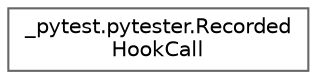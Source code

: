 digraph "Graphical Class Hierarchy"
{
 // LATEX_PDF_SIZE
  bgcolor="transparent";
  edge [fontname=Helvetica,fontsize=10,labelfontname=Helvetica,labelfontsize=10];
  node [fontname=Helvetica,fontsize=10,shape=box,height=0.2,width=0.4];
  rankdir="LR";
  Node0 [id="Node000000",label="_pytest.pytester.Recorded\lHookCall",height=0.2,width=0.4,color="grey40", fillcolor="white", style="filled",URL="$class__pytest_1_1pytester_1_1_recorded_hook_call.html",tooltip=" "];
}

